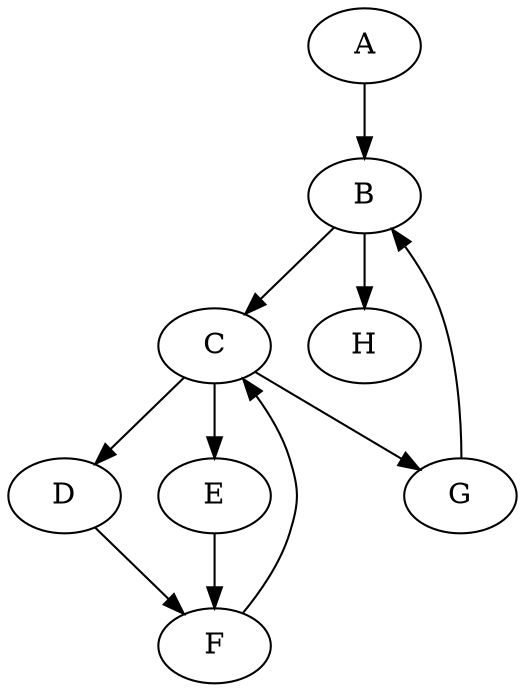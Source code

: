 digraph test {
    A -> B;
    B -> C;
    C -> D;
    C -> E;
    D -> F;
    E -> F;
    F -> C;
    C -> G;
    G -> B;
    B -> H;
}
